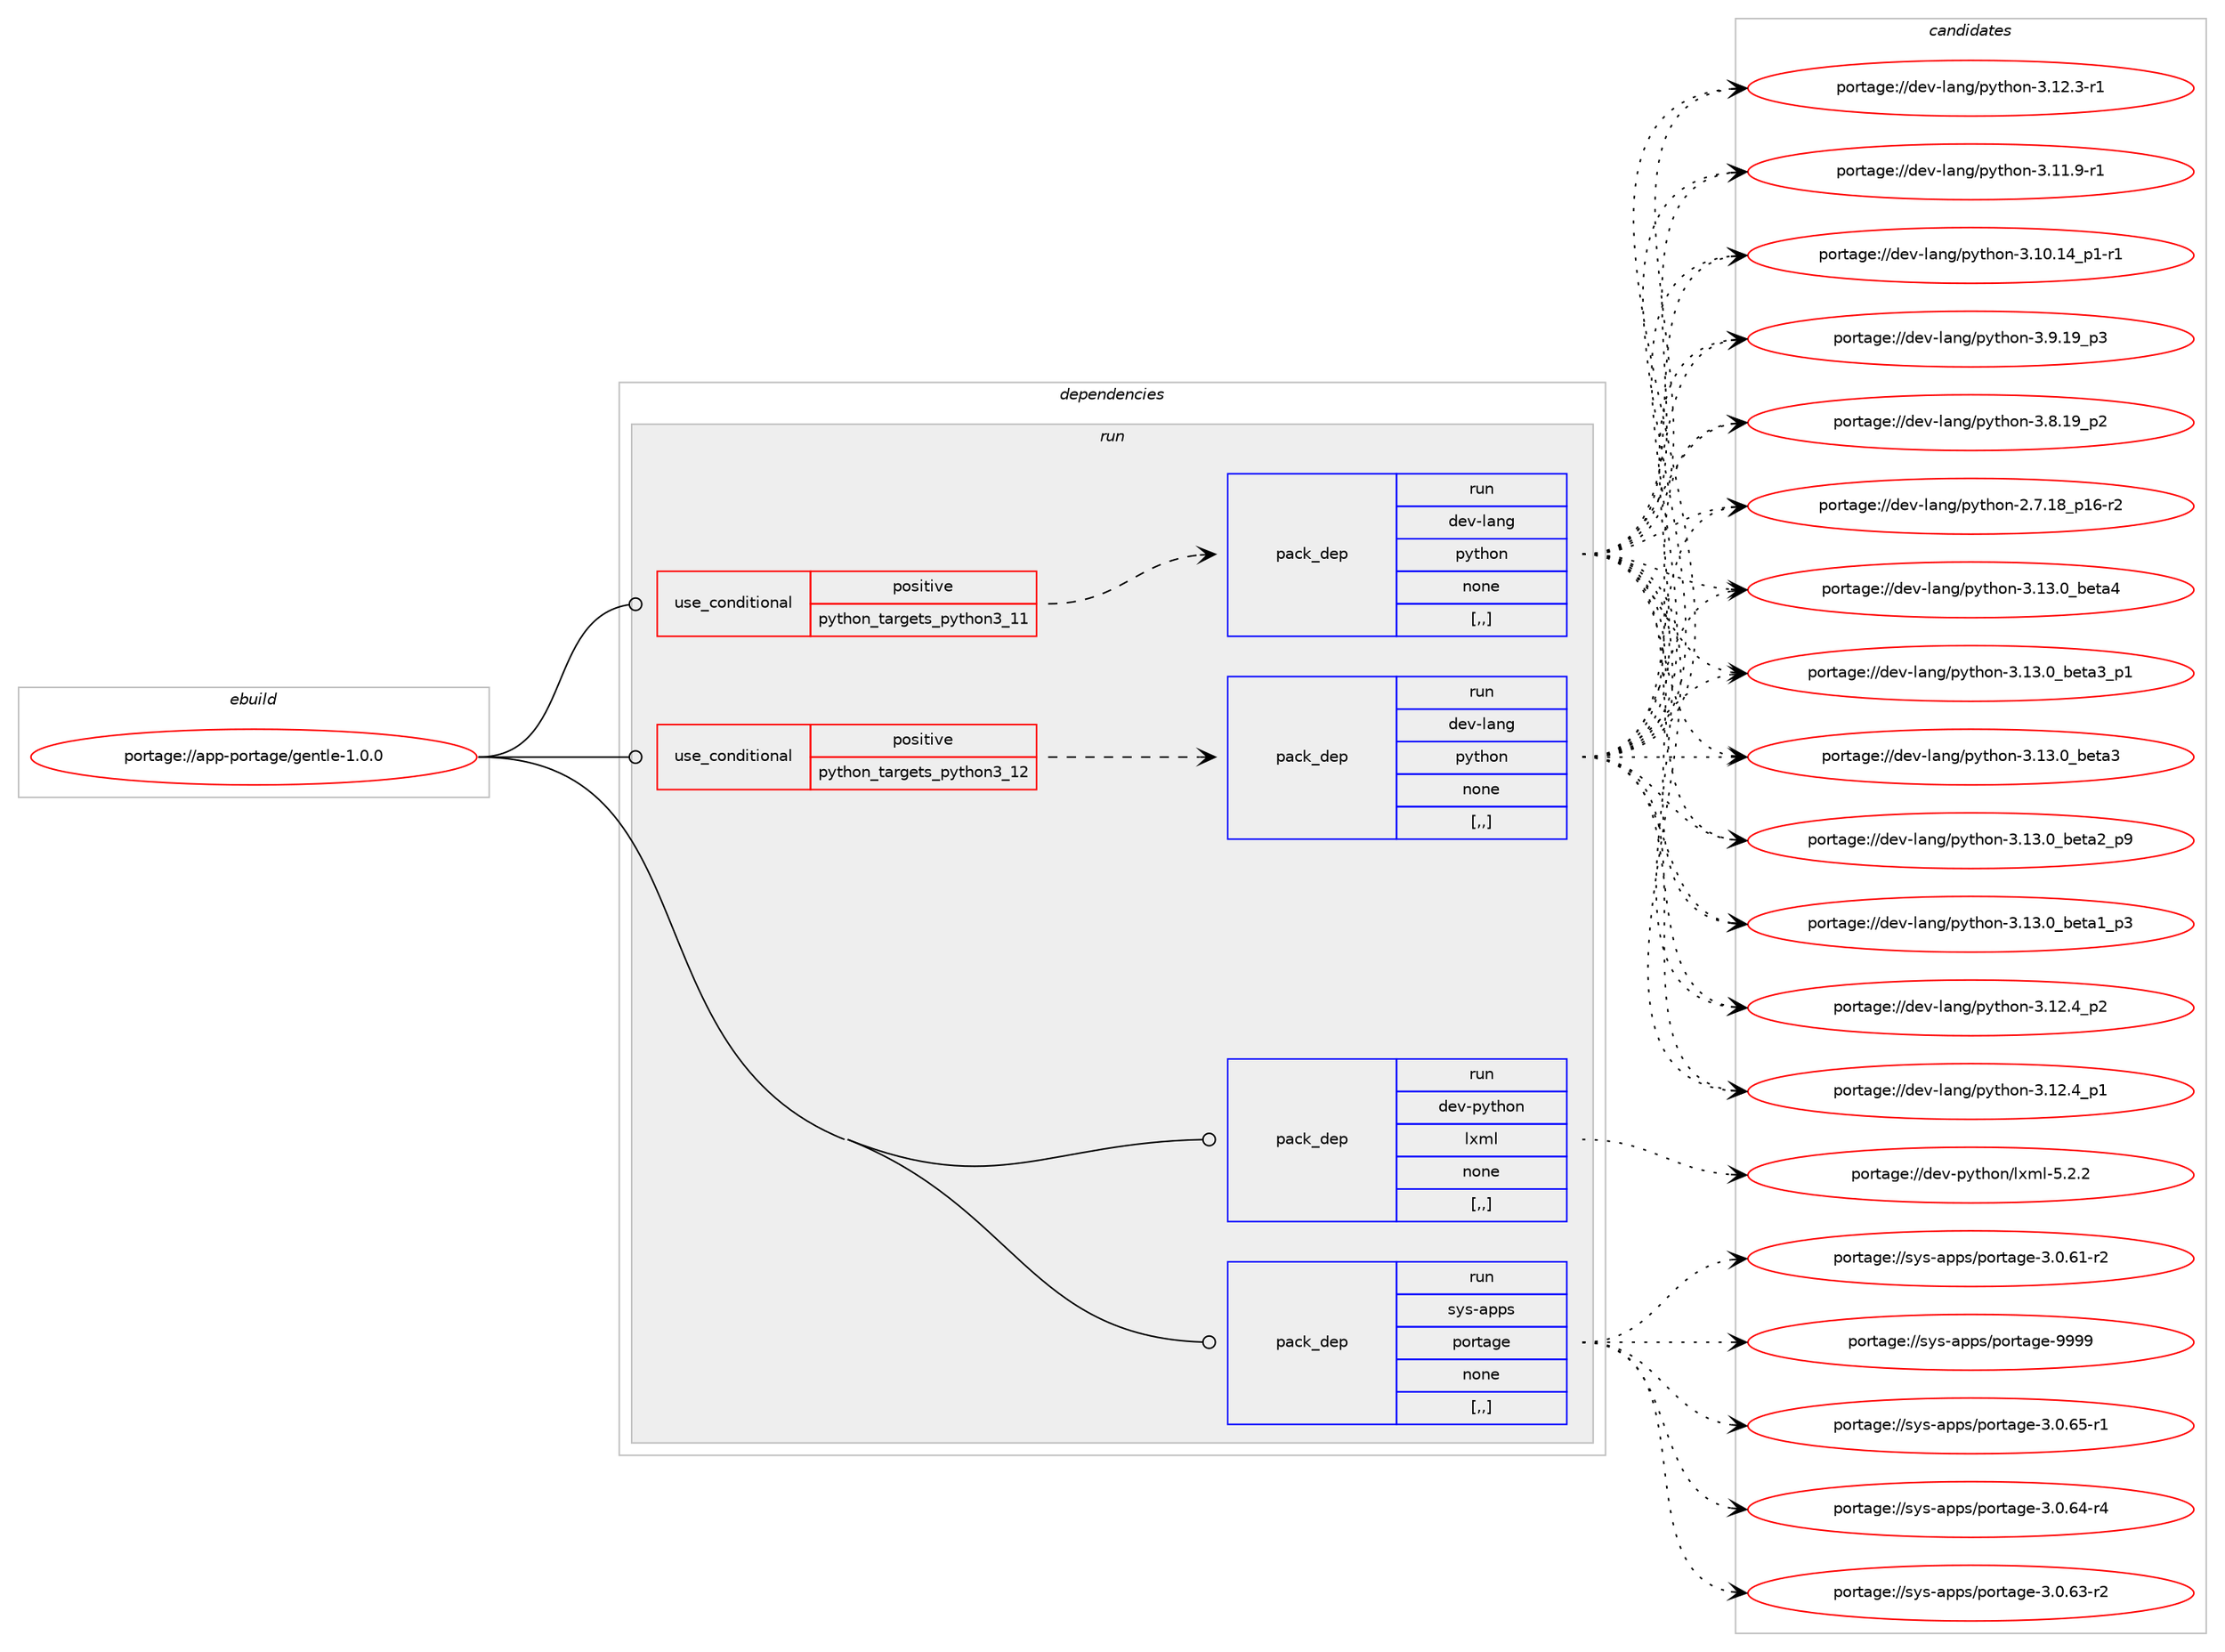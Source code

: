digraph prolog {

# *************
# Graph options
# *************

newrank=true;
concentrate=true;
compound=true;
graph [rankdir=LR,fontname=Helvetica,fontsize=10,ranksep=1.5];#, ranksep=2.5, nodesep=0.2];
edge  [arrowhead=vee];
node  [fontname=Helvetica,fontsize=10];

# **********
# The ebuild
# **********

subgraph cluster_leftcol {
color=gray;
label=<<i>ebuild</i>>;
id [label="portage://app-portage/gentle-1.0.0", color=red, width=4, href="../app-portage/gentle-1.0.0.svg"];
}

# ****************
# The dependencies
# ****************

subgraph cluster_midcol {
color=gray;
label=<<i>dependencies</i>>;
subgraph cluster_compile {
fillcolor="#eeeeee";
style=filled;
label=<<i>compile</i>>;
}
subgraph cluster_compileandrun {
fillcolor="#eeeeee";
style=filled;
label=<<i>compile and run</i>>;
}
subgraph cluster_run {
fillcolor="#eeeeee";
style=filled;
label=<<i>run</i>>;
subgraph cond14115 {
dependency50683 [label=<<TABLE BORDER="0" CELLBORDER="1" CELLSPACING="0" CELLPADDING="4"><TR><TD ROWSPAN="3" CELLPADDING="10">use_conditional</TD></TR><TR><TD>positive</TD></TR><TR><TD>python_targets_python3_11</TD></TR></TABLE>>, shape=none, color=red];
subgraph pack36102 {
dependency50684 [label=<<TABLE BORDER="0" CELLBORDER="1" CELLSPACING="0" CELLPADDING="4" WIDTH="220"><TR><TD ROWSPAN="6" CELLPADDING="30">pack_dep</TD></TR><TR><TD WIDTH="110">run</TD></TR><TR><TD>dev-lang</TD></TR><TR><TD>python</TD></TR><TR><TD>none</TD></TR><TR><TD>[,,]</TD></TR></TABLE>>, shape=none, color=blue];
}
dependency50683:e -> dependency50684:w [weight=20,style="dashed",arrowhead="vee"];
}
id:e -> dependency50683:w [weight=20,style="solid",arrowhead="odot"];
subgraph cond14116 {
dependency50685 [label=<<TABLE BORDER="0" CELLBORDER="1" CELLSPACING="0" CELLPADDING="4"><TR><TD ROWSPAN="3" CELLPADDING="10">use_conditional</TD></TR><TR><TD>positive</TD></TR><TR><TD>python_targets_python3_12</TD></TR></TABLE>>, shape=none, color=red];
subgraph pack36103 {
dependency50686 [label=<<TABLE BORDER="0" CELLBORDER="1" CELLSPACING="0" CELLPADDING="4" WIDTH="220"><TR><TD ROWSPAN="6" CELLPADDING="30">pack_dep</TD></TR><TR><TD WIDTH="110">run</TD></TR><TR><TD>dev-lang</TD></TR><TR><TD>python</TD></TR><TR><TD>none</TD></TR><TR><TD>[,,]</TD></TR></TABLE>>, shape=none, color=blue];
}
dependency50685:e -> dependency50686:w [weight=20,style="dashed",arrowhead="vee"];
}
id:e -> dependency50685:w [weight=20,style="solid",arrowhead="odot"];
subgraph pack36104 {
dependency50687 [label=<<TABLE BORDER="0" CELLBORDER="1" CELLSPACING="0" CELLPADDING="4" WIDTH="220"><TR><TD ROWSPAN="6" CELLPADDING="30">pack_dep</TD></TR><TR><TD WIDTH="110">run</TD></TR><TR><TD>dev-python</TD></TR><TR><TD>lxml</TD></TR><TR><TD>none</TD></TR><TR><TD>[,,]</TD></TR></TABLE>>, shape=none, color=blue];
}
id:e -> dependency50687:w [weight=20,style="solid",arrowhead="odot"];
subgraph pack36105 {
dependency50688 [label=<<TABLE BORDER="0" CELLBORDER="1" CELLSPACING="0" CELLPADDING="4" WIDTH="220"><TR><TD ROWSPAN="6" CELLPADDING="30">pack_dep</TD></TR><TR><TD WIDTH="110">run</TD></TR><TR><TD>sys-apps</TD></TR><TR><TD>portage</TD></TR><TR><TD>none</TD></TR><TR><TD>[,,]</TD></TR></TABLE>>, shape=none, color=blue];
}
id:e -> dependency50688:w [weight=20,style="solid",arrowhead="odot"];
}
}

# **************
# The candidates
# **************

subgraph cluster_choices {
rank=same;
color=gray;
label=<<i>candidates</i>>;

subgraph choice36102 {
color=black;
nodesep=1;
choice1001011184510897110103471121211161041111104551464951464895981011169752 [label="portage://dev-lang/python-3.13.0_beta4", color=red, width=4,href="../dev-lang/python-3.13.0_beta4.svg"];
choice10010111845108971101034711212111610411111045514649514648959810111697519511249 [label="portage://dev-lang/python-3.13.0_beta3_p1", color=red, width=4,href="../dev-lang/python-3.13.0_beta3_p1.svg"];
choice1001011184510897110103471121211161041111104551464951464895981011169751 [label="portage://dev-lang/python-3.13.0_beta3", color=red, width=4,href="../dev-lang/python-3.13.0_beta3.svg"];
choice10010111845108971101034711212111610411111045514649514648959810111697509511257 [label="portage://dev-lang/python-3.13.0_beta2_p9", color=red, width=4,href="../dev-lang/python-3.13.0_beta2_p9.svg"];
choice10010111845108971101034711212111610411111045514649514648959810111697499511251 [label="portage://dev-lang/python-3.13.0_beta1_p3", color=red, width=4,href="../dev-lang/python-3.13.0_beta1_p3.svg"];
choice100101118451089711010347112121116104111110455146495046529511250 [label="portage://dev-lang/python-3.12.4_p2", color=red, width=4,href="../dev-lang/python-3.12.4_p2.svg"];
choice100101118451089711010347112121116104111110455146495046529511249 [label="portage://dev-lang/python-3.12.4_p1", color=red, width=4,href="../dev-lang/python-3.12.4_p1.svg"];
choice100101118451089711010347112121116104111110455146495046514511449 [label="portage://dev-lang/python-3.12.3-r1", color=red, width=4,href="../dev-lang/python-3.12.3-r1.svg"];
choice100101118451089711010347112121116104111110455146494946574511449 [label="portage://dev-lang/python-3.11.9-r1", color=red, width=4,href="../dev-lang/python-3.11.9-r1.svg"];
choice100101118451089711010347112121116104111110455146494846495295112494511449 [label="portage://dev-lang/python-3.10.14_p1-r1", color=red, width=4,href="../dev-lang/python-3.10.14_p1-r1.svg"];
choice100101118451089711010347112121116104111110455146574649579511251 [label="portage://dev-lang/python-3.9.19_p3", color=red, width=4,href="../dev-lang/python-3.9.19_p3.svg"];
choice100101118451089711010347112121116104111110455146564649579511250 [label="portage://dev-lang/python-3.8.19_p2", color=red, width=4,href="../dev-lang/python-3.8.19_p2.svg"];
choice100101118451089711010347112121116104111110455046554649569511249544511450 [label="portage://dev-lang/python-2.7.18_p16-r2", color=red, width=4,href="../dev-lang/python-2.7.18_p16-r2.svg"];
dependency50684:e -> choice1001011184510897110103471121211161041111104551464951464895981011169752:w [style=dotted,weight="100"];
dependency50684:e -> choice10010111845108971101034711212111610411111045514649514648959810111697519511249:w [style=dotted,weight="100"];
dependency50684:e -> choice1001011184510897110103471121211161041111104551464951464895981011169751:w [style=dotted,weight="100"];
dependency50684:e -> choice10010111845108971101034711212111610411111045514649514648959810111697509511257:w [style=dotted,weight="100"];
dependency50684:e -> choice10010111845108971101034711212111610411111045514649514648959810111697499511251:w [style=dotted,weight="100"];
dependency50684:e -> choice100101118451089711010347112121116104111110455146495046529511250:w [style=dotted,weight="100"];
dependency50684:e -> choice100101118451089711010347112121116104111110455146495046529511249:w [style=dotted,weight="100"];
dependency50684:e -> choice100101118451089711010347112121116104111110455146495046514511449:w [style=dotted,weight="100"];
dependency50684:e -> choice100101118451089711010347112121116104111110455146494946574511449:w [style=dotted,weight="100"];
dependency50684:e -> choice100101118451089711010347112121116104111110455146494846495295112494511449:w [style=dotted,weight="100"];
dependency50684:e -> choice100101118451089711010347112121116104111110455146574649579511251:w [style=dotted,weight="100"];
dependency50684:e -> choice100101118451089711010347112121116104111110455146564649579511250:w [style=dotted,weight="100"];
dependency50684:e -> choice100101118451089711010347112121116104111110455046554649569511249544511450:w [style=dotted,weight="100"];
}
subgraph choice36103 {
color=black;
nodesep=1;
choice1001011184510897110103471121211161041111104551464951464895981011169752 [label="portage://dev-lang/python-3.13.0_beta4", color=red, width=4,href="../dev-lang/python-3.13.0_beta4.svg"];
choice10010111845108971101034711212111610411111045514649514648959810111697519511249 [label="portage://dev-lang/python-3.13.0_beta3_p1", color=red, width=4,href="../dev-lang/python-3.13.0_beta3_p1.svg"];
choice1001011184510897110103471121211161041111104551464951464895981011169751 [label="portage://dev-lang/python-3.13.0_beta3", color=red, width=4,href="../dev-lang/python-3.13.0_beta3.svg"];
choice10010111845108971101034711212111610411111045514649514648959810111697509511257 [label="portage://dev-lang/python-3.13.0_beta2_p9", color=red, width=4,href="../dev-lang/python-3.13.0_beta2_p9.svg"];
choice10010111845108971101034711212111610411111045514649514648959810111697499511251 [label="portage://dev-lang/python-3.13.0_beta1_p3", color=red, width=4,href="../dev-lang/python-3.13.0_beta1_p3.svg"];
choice100101118451089711010347112121116104111110455146495046529511250 [label="portage://dev-lang/python-3.12.4_p2", color=red, width=4,href="../dev-lang/python-3.12.4_p2.svg"];
choice100101118451089711010347112121116104111110455146495046529511249 [label="portage://dev-lang/python-3.12.4_p1", color=red, width=4,href="../dev-lang/python-3.12.4_p1.svg"];
choice100101118451089711010347112121116104111110455146495046514511449 [label="portage://dev-lang/python-3.12.3-r1", color=red, width=4,href="../dev-lang/python-3.12.3-r1.svg"];
choice100101118451089711010347112121116104111110455146494946574511449 [label="portage://dev-lang/python-3.11.9-r1", color=red, width=4,href="../dev-lang/python-3.11.9-r1.svg"];
choice100101118451089711010347112121116104111110455146494846495295112494511449 [label="portage://dev-lang/python-3.10.14_p1-r1", color=red, width=4,href="../dev-lang/python-3.10.14_p1-r1.svg"];
choice100101118451089711010347112121116104111110455146574649579511251 [label="portage://dev-lang/python-3.9.19_p3", color=red, width=4,href="../dev-lang/python-3.9.19_p3.svg"];
choice100101118451089711010347112121116104111110455146564649579511250 [label="portage://dev-lang/python-3.8.19_p2", color=red, width=4,href="../dev-lang/python-3.8.19_p2.svg"];
choice100101118451089711010347112121116104111110455046554649569511249544511450 [label="portage://dev-lang/python-2.7.18_p16-r2", color=red, width=4,href="../dev-lang/python-2.7.18_p16-r2.svg"];
dependency50686:e -> choice1001011184510897110103471121211161041111104551464951464895981011169752:w [style=dotted,weight="100"];
dependency50686:e -> choice10010111845108971101034711212111610411111045514649514648959810111697519511249:w [style=dotted,weight="100"];
dependency50686:e -> choice1001011184510897110103471121211161041111104551464951464895981011169751:w [style=dotted,weight="100"];
dependency50686:e -> choice10010111845108971101034711212111610411111045514649514648959810111697509511257:w [style=dotted,weight="100"];
dependency50686:e -> choice10010111845108971101034711212111610411111045514649514648959810111697499511251:w [style=dotted,weight="100"];
dependency50686:e -> choice100101118451089711010347112121116104111110455146495046529511250:w [style=dotted,weight="100"];
dependency50686:e -> choice100101118451089711010347112121116104111110455146495046529511249:w [style=dotted,weight="100"];
dependency50686:e -> choice100101118451089711010347112121116104111110455146495046514511449:w [style=dotted,weight="100"];
dependency50686:e -> choice100101118451089711010347112121116104111110455146494946574511449:w [style=dotted,weight="100"];
dependency50686:e -> choice100101118451089711010347112121116104111110455146494846495295112494511449:w [style=dotted,weight="100"];
dependency50686:e -> choice100101118451089711010347112121116104111110455146574649579511251:w [style=dotted,weight="100"];
dependency50686:e -> choice100101118451089711010347112121116104111110455146564649579511250:w [style=dotted,weight="100"];
dependency50686:e -> choice100101118451089711010347112121116104111110455046554649569511249544511450:w [style=dotted,weight="100"];
}
subgraph choice36104 {
color=black;
nodesep=1;
choice1001011184511212111610411111047108120109108455346504650 [label="portage://dev-python/lxml-5.2.2", color=red, width=4,href="../dev-python/lxml-5.2.2.svg"];
dependency50687:e -> choice1001011184511212111610411111047108120109108455346504650:w [style=dotted,weight="100"];
}
subgraph choice36105 {
color=black;
nodesep=1;
choice115121115459711211211547112111114116971031014557575757 [label="portage://sys-apps/portage-9999", color=red, width=4,href="../sys-apps/portage-9999.svg"];
choice11512111545971121121154711211111411697103101455146484654534511449 [label="portage://sys-apps/portage-3.0.65-r1", color=red, width=4,href="../sys-apps/portage-3.0.65-r1.svg"];
choice11512111545971121121154711211111411697103101455146484654524511452 [label="portage://sys-apps/portage-3.0.64-r4", color=red, width=4,href="../sys-apps/portage-3.0.64-r4.svg"];
choice11512111545971121121154711211111411697103101455146484654514511450 [label="portage://sys-apps/portage-3.0.63-r2", color=red, width=4,href="../sys-apps/portage-3.0.63-r2.svg"];
choice11512111545971121121154711211111411697103101455146484654494511450 [label="portage://sys-apps/portage-3.0.61-r2", color=red, width=4,href="../sys-apps/portage-3.0.61-r2.svg"];
dependency50688:e -> choice115121115459711211211547112111114116971031014557575757:w [style=dotted,weight="100"];
dependency50688:e -> choice11512111545971121121154711211111411697103101455146484654534511449:w [style=dotted,weight="100"];
dependency50688:e -> choice11512111545971121121154711211111411697103101455146484654524511452:w [style=dotted,weight="100"];
dependency50688:e -> choice11512111545971121121154711211111411697103101455146484654514511450:w [style=dotted,weight="100"];
dependency50688:e -> choice11512111545971121121154711211111411697103101455146484654494511450:w [style=dotted,weight="100"];
}
}

}
